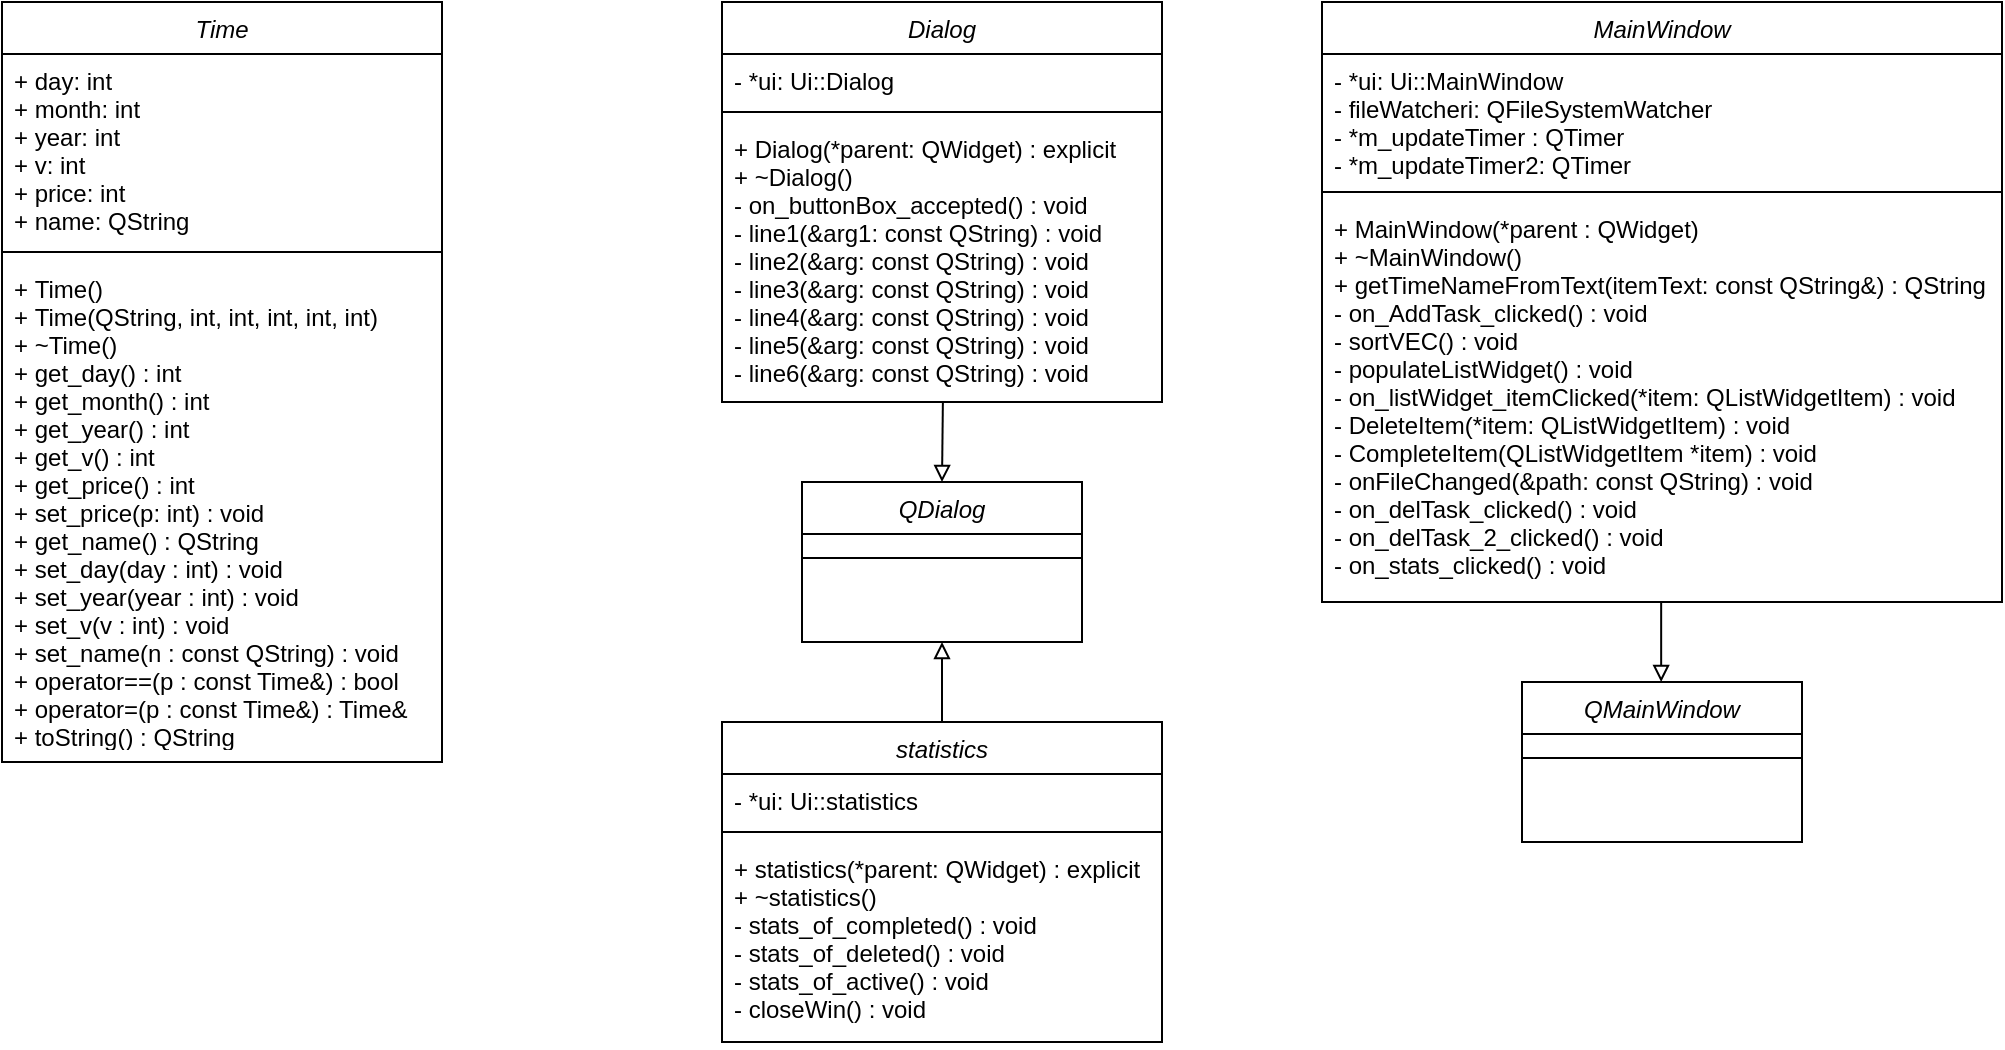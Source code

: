 <mxfile version="27.0.6">
  <diagram id="C5RBs43oDa-KdzZeNtuy" name="Page-1">
    <mxGraphModel dx="1371" dy="705" grid="1" gridSize="10" guides="1" tooltips="1" connect="1" arrows="1" fold="1" page="1" pageScale="1" pageWidth="827" pageHeight="1169" math="0" shadow="0">
      <root>
        <mxCell id="WIyWlLk6GJQsqaUBKTNV-0" />
        <mxCell id="WIyWlLk6GJQsqaUBKTNV-1" parent="WIyWlLk6GJQsqaUBKTNV-0" />
        <mxCell id="tYwfjY5xRJ79dKcbQhgg-0" value="" style="endArrow=none;html=1;rounded=0;strokeColor=light-dark(#000000, #121212);startArrow=block;startFill=0;entryX=0.502;entryY=1;entryDx=0;entryDy=0;entryPerimeter=0;exitX=0.5;exitY=0;exitDx=0;exitDy=0;" edge="1" parent="WIyWlLk6GJQsqaUBKTNV-1" source="tuQ0a4XlxuVtjZ9UOgZp-5" target="tuQ0a4XlxuVtjZ9UOgZp-3">
          <mxGeometry width="50" height="50" relative="1" as="geometry">
            <mxPoint x="509.58" y="280" as="sourcePoint" />
            <mxPoint x="509.58" y="230" as="targetPoint" />
          </mxGeometry>
        </mxCell>
        <mxCell id="zkfFHV4jXpPFQw0GAbJ--0" value="Time" style="swimlane;fontStyle=2;align=center;verticalAlign=top;childLayout=stackLayout;horizontal=1;startSize=26;horizontalStack=0;resizeParent=1;resizeLast=0;collapsible=1;marginBottom=0;rounded=0;shadow=0;strokeWidth=1;" parent="WIyWlLk6GJQsqaUBKTNV-1" vertex="1">
          <mxGeometry x="40" y="40" width="220" height="380" as="geometry">
            <mxRectangle x="230" y="140" width="160" height="26" as="alternateBounds" />
          </mxGeometry>
        </mxCell>
        <mxCell id="zkfFHV4jXpPFQw0GAbJ--1" value="+ day: int&#xa;+ month: int&#xa;+ year: int&#xa;+ v: int&#xa;+ price: int&#xa;+ name: QString" style="text;align=left;verticalAlign=top;spacingLeft=4;spacingRight=4;overflow=hidden;rotatable=0;points=[[0,0.5],[1,0.5]];portConstraint=eastwest;" parent="zkfFHV4jXpPFQw0GAbJ--0" vertex="1">
          <mxGeometry y="26" width="220" height="94" as="geometry" />
        </mxCell>
        <mxCell id="zkfFHV4jXpPFQw0GAbJ--4" value="" style="line;html=1;strokeWidth=1;align=left;verticalAlign=middle;spacingTop=-1;spacingLeft=3;spacingRight=3;rotatable=0;labelPosition=right;points=[];portConstraint=eastwest;" parent="zkfFHV4jXpPFQw0GAbJ--0" vertex="1">
          <mxGeometry y="120" width="220" height="10" as="geometry" />
        </mxCell>
        <mxCell id="VaQFGFGpeIOZ7HrMrQeK-2" value="+ Time()&#xa;+ Time(QString, int, int, int, int, int)&#xa;+ ~Time()&#xa;+ get_day() : int&#xa;+ get_month() : int&#xa;+ get_year() : int &#xa;+ get_v() : int&#xa;+ get_price() : int&#xa;+ set_price(p: int) : void&#xa;+ get_name() : QString&#xa;+ set_day(day : int) : void&#xa;+ set_year(year : int) : void&#xa;+ set_v(v : int) : void&#xa;+ set_name(n : const QString) : void&#xa;+ operator==(p : const Time&amp;) : bool&#xa;+ operator=(p : const Time&amp;) : Time&amp;&#xa;+ toString() : QString&#xa;" style="text;align=left;verticalAlign=top;spacingLeft=4;spacingRight=4;overflow=hidden;rotatable=0;points=[[0,0.5],[1,0.5]];portConstraint=eastwest;" parent="zkfFHV4jXpPFQw0GAbJ--0" vertex="1">
          <mxGeometry y="130" width="220" height="240" as="geometry" />
        </mxCell>
        <mxCell id="tuQ0a4XlxuVtjZ9UOgZp-0" value="Dialog" style="swimlane;fontStyle=2;align=center;verticalAlign=top;childLayout=stackLayout;horizontal=1;startSize=26;horizontalStack=0;resizeParent=1;resizeLast=0;collapsible=1;marginBottom=0;rounded=0;shadow=0;strokeWidth=1;" parent="WIyWlLk6GJQsqaUBKTNV-1" vertex="1">
          <mxGeometry x="400" y="40" width="220" height="200" as="geometry">
            <mxRectangle x="230" y="140" width="160" height="26" as="alternateBounds" />
          </mxGeometry>
        </mxCell>
        <mxCell id="tuQ0a4XlxuVtjZ9UOgZp-1" value="- *ui: Ui::Dialog&#xa;" style="text;align=left;verticalAlign=top;spacingLeft=4;spacingRight=4;overflow=hidden;rotatable=0;points=[[0,0.5],[1,0.5]];portConstraint=eastwest;" parent="tuQ0a4XlxuVtjZ9UOgZp-0" vertex="1">
          <mxGeometry y="26" width="220" height="24" as="geometry" />
        </mxCell>
        <mxCell id="tuQ0a4XlxuVtjZ9UOgZp-2" value="" style="line;html=1;strokeWidth=1;align=left;verticalAlign=middle;spacingTop=-1;spacingLeft=3;spacingRight=3;rotatable=0;labelPosition=right;points=[];portConstraint=eastwest;" parent="tuQ0a4XlxuVtjZ9UOgZp-0" vertex="1">
          <mxGeometry y="50" width="220" height="10" as="geometry" />
        </mxCell>
        <mxCell id="tuQ0a4XlxuVtjZ9UOgZp-3" value="+ Dialog(*parent: QWidget) : explicit&#xa;+ ~Dialog()&#xa;- on_buttonBox_accepted() : void&#xa;- line1(&amp;arg1: const QString) : void&#xa;- line2(&amp;arg: const QString) : void&#xa;- line3(&amp;arg: const QString) : void &#xa;- line4(&amp;arg: const QString) : void&#xa;- line5(&amp;arg: const QString) : void&#xa;- line6(&amp;arg: const QString) : void&#xa;&#xa;" style="text;align=left;verticalAlign=top;spacingLeft=4;spacingRight=4;overflow=hidden;rotatable=0;points=[[0,0.5],[1,0.5]];portConstraint=eastwest;" parent="tuQ0a4XlxuVtjZ9UOgZp-0" vertex="1">
          <mxGeometry y="60" width="220" height="140" as="geometry" />
        </mxCell>
        <mxCell id="tuQ0a4XlxuVtjZ9UOgZp-5" value="QDialog" style="swimlane;fontStyle=2;align=center;verticalAlign=top;childLayout=stackLayout;horizontal=1;startSize=26;horizontalStack=0;resizeParent=1;resizeLast=0;collapsible=1;marginBottom=0;rounded=0;shadow=0;strokeWidth=1;" parent="WIyWlLk6GJQsqaUBKTNV-1" vertex="1">
          <mxGeometry x="440" y="280" width="140" height="80" as="geometry">
            <mxRectangle x="230" y="140" width="160" height="26" as="alternateBounds" />
          </mxGeometry>
        </mxCell>
        <mxCell id="tuQ0a4XlxuVtjZ9UOgZp-7" value="" style="line;html=1;strokeWidth=1;align=left;verticalAlign=middle;spacingTop=-1;spacingLeft=3;spacingRight=3;rotatable=0;labelPosition=right;points=[];portConstraint=eastwest;" parent="tuQ0a4XlxuVtjZ9UOgZp-5" vertex="1">
          <mxGeometry y="26" width="140" height="24" as="geometry" />
        </mxCell>
        <mxCell id="tYwfjY5xRJ79dKcbQhgg-1" value="MainWindow" style="swimlane;fontStyle=2;align=center;verticalAlign=top;childLayout=stackLayout;horizontal=1;startSize=26;horizontalStack=0;resizeParent=1;resizeLast=0;collapsible=1;marginBottom=0;rounded=0;shadow=0;strokeWidth=1;" vertex="1" parent="WIyWlLk6GJQsqaUBKTNV-1">
          <mxGeometry x="700" y="40" width="340" height="300" as="geometry">
            <mxRectangle x="230" y="140" width="160" height="26" as="alternateBounds" />
          </mxGeometry>
        </mxCell>
        <mxCell id="tYwfjY5xRJ79dKcbQhgg-2" value="- *ui: Ui::MainWindow&#xa;- fileWatcheri: QFileSystemWatcher&#xa;- *m_updateTimer : QTimer &#xa;- *m_updateTimer2: QTimer" style="text;align=left;verticalAlign=top;spacingLeft=4;spacingRight=4;overflow=hidden;rotatable=0;points=[[0,0.5],[1,0.5]];portConstraint=eastwest;" vertex="1" parent="tYwfjY5xRJ79dKcbQhgg-1">
          <mxGeometry y="26" width="340" height="64" as="geometry" />
        </mxCell>
        <mxCell id="tYwfjY5xRJ79dKcbQhgg-3" value="" style="line;html=1;strokeWidth=1;align=left;verticalAlign=middle;spacingTop=-1;spacingLeft=3;spacingRight=3;rotatable=0;labelPosition=right;points=[];portConstraint=eastwest;" vertex="1" parent="tYwfjY5xRJ79dKcbQhgg-1">
          <mxGeometry y="90" width="340" height="10" as="geometry" />
        </mxCell>
        <mxCell id="tYwfjY5xRJ79dKcbQhgg-4" value="+ MainWindow(*parent : QWidget)&#xa;+ ~MainWindow()&#xa;+ getTimeNameFromText(itemText: const QString&amp;) : QString &#xa;- on_AddTask_clicked() : void&#xa;- sortVEC() : void&#xa;- populateListWidget() : void&#xa;- on_listWidget_itemClicked(*item: QListWidgetItem) : void&#xa;- DeleteItem(*item: QListWidgetItem) : void&#xa;- CompleteItem(QListWidgetItem *item) : void&#xa;- onFileChanged(&amp;path: const QString) : void&#xa;- on_delTask_clicked() : void&#xa;- on_delTask_2_clicked() : void&#xa;- on_stats_clicked() : void&#xa;&#xa;" style="text;align=left;verticalAlign=top;spacingLeft=4;spacingRight=4;overflow=hidden;rotatable=0;points=[[0,0.5],[1,0.5]];portConstraint=eastwest;" vertex="1" parent="tYwfjY5xRJ79dKcbQhgg-1">
          <mxGeometry y="100" width="340" height="200" as="geometry" />
        </mxCell>
        <mxCell id="tYwfjY5xRJ79dKcbQhgg-6" value="QMainWindow" style="swimlane;fontStyle=2;align=center;verticalAlign=top;childLayout=stackLayout;horizontal=1;startSize=26;horizontalStack=0;resizeParent=1;resizeLast=0;collapsible=1;marginBottom=0;rounded=0;shadow=0;strokeWidth=1;" vertex="1" parent="WIyWlLk6GJQsqaUBKTNV-1">
          <mxGeometry x="800" y="380" width="140" height="80" as="geometry">
            <mxRectangle x="230" y="140" width="160" height="26" as="alternateBounds" />
          </mxGeometry>
        </mxCell>
        <mxCell id="tYwfjY5xRJ79dKcbQhgg-7" value="" style="line;html=1;strokeWidth=1;align=left;verticalAlign=middle;spacingTop=-1;spacingLeft=3;spacingRight=3;rotatable=0;labelPosition=right;points=[];portConstraint=eastwest;" vertex="1" parent="tYwfjY5xRJ79dKcbQhgg-6">
          <mxGeometry y="26" width="140" height="24" as="geometry" />
        </mxCell>
        <mxCell id="tYwfjY5xRJ79dKcbQhgg-8" value="" style="endArrow=none;html=1;rounded=0;strokeColor=light-dark(#000000, #121212);startArrow=block;startFill=0;entryX=0.502;entryY=1;entryDx=0;entryDy=0;entryPerimeter=0;exitX=0.5;exitY=0;exitDx=0;exitDy=0;" edge="1" parent="WIyWlLk6GJQsqaUBKTNV-1">
          <mxGeometry width="50" height="50" relative="1" as="geometry">
            <mxPoint x="869.58" y="380" as="sourcePoint" />
            <mxPoint x="869.58" y="340" as="targetPoint" />
          </mxGeometry>
        </mxCell>
        <mxCell id="tYwfjY5xRJ79dKcbQhgg-9" value="statistics" style="swimlane;fontStyle=2;align=center;verticalAlign=top;childLayout=stackLayout;horizontal=1;startSize=26;horizontalStack=0;resizeParent=1;resizeLast=0;collapsible=1;marginBottom=0;rounded=0;shadow=0;strokeWidth=1;" vertex="1" parent="WIyWlLk6GJQsqaUBKTNV-1">
          <mxGeometry x="400" y="400" width="220" height="160" as="geometry">
            <mxRectangle x="230" y="140" width="160" height="26" as="alternateBounds" />
          </mxGeometry>
        </mxCell>
        <mxCell id="tYwfjY5xRJ79dKcbQhgg-10" value="- *ui: Ui::statistics&#xa;" style="text;align=left;verticalAlign=top;spacingLeft=4;spacingRight=4;overflow=hidden;rotatable=0;points=[[0,0.5],[1,0.5]];portConstraint=eastwest;" vertex="1" parent="tYwfjY5xRJ79dKcbQhgg-9">
          <mxGeometry y="26" width="220" height="24" as="geometry" />
        </mxCell>
        <mxCell id="tYwfjY5xRJ79dKcbQhgg-11" value="" style="line;html=1;strokeWidth=1;align=left;verticalAlign=middle;spacingTop=-1;spacingLeft=3;spacingRight=3;rotatable=0;labelPosition=right;points=[];portConstraint=eastwest;" vertex="1" parent="tYwfjY5xRJ79dKcbQhgg-9">
          <mxGeometry y="50" width="220" height="10" as="geometry" />
        </mxCell>
        <mxCell id="tYwfjY5xRJ79dKcbQhgg-12" value="+ statistics(*parent: QWidget) : explicit&#xa;+ ~statistics()&#xa;- stats_of_completed() : void&#xa;- stats_of_deleted() : void&#xa;- stats_of_active() : void&#xa;- closeWin() : void &#xa;&#xa;&#xa;" style="text;align=left;verticalAlign=top;spacingLeft=4;spacingRight=4;overflow=hidden;rotatable=0;points=[[0,0.5],[1,0.5]];portConstraint=eastwest;" vertex="1" parent="tYwfjY5xRJ79dKcbQhgg-9">
          <mxGeometry y="60" width="220" height="100" as="geometry" />
        </mxCell>
        <mxCell id="tYwfjY5xRJ79dKcbQhgg-13" value="" style="endArrow=none;html=1;rounded=0;strokeColor=light-dark(#000000, #121212);startArrow=block;startFill=0;entryX=0.5;entryY=0;entryDx=0;entryDy=0;exitX=0.5;exitY=1;exitDx=0;exitDy=0;" edge="1" parent="WIyWlLk6GJQsqaUBKTNV-1" source="tuQ0a4XlxuVtjZ9UOgZp-5" target="tYwfjY5xRJ79dKcbQhgg-9">
          <mxGeometry width="50" height="50" relative="1" as="geometry">
            <mxPoint x="490" y="400" as="sourcePoint" />
            <mxPoint x="490" y="360" as="targetPoint" />
          </mxGeometry>
        </mxCell>
      </root>
    </mxGraphModel>
  </diagram>
</mxfile>
